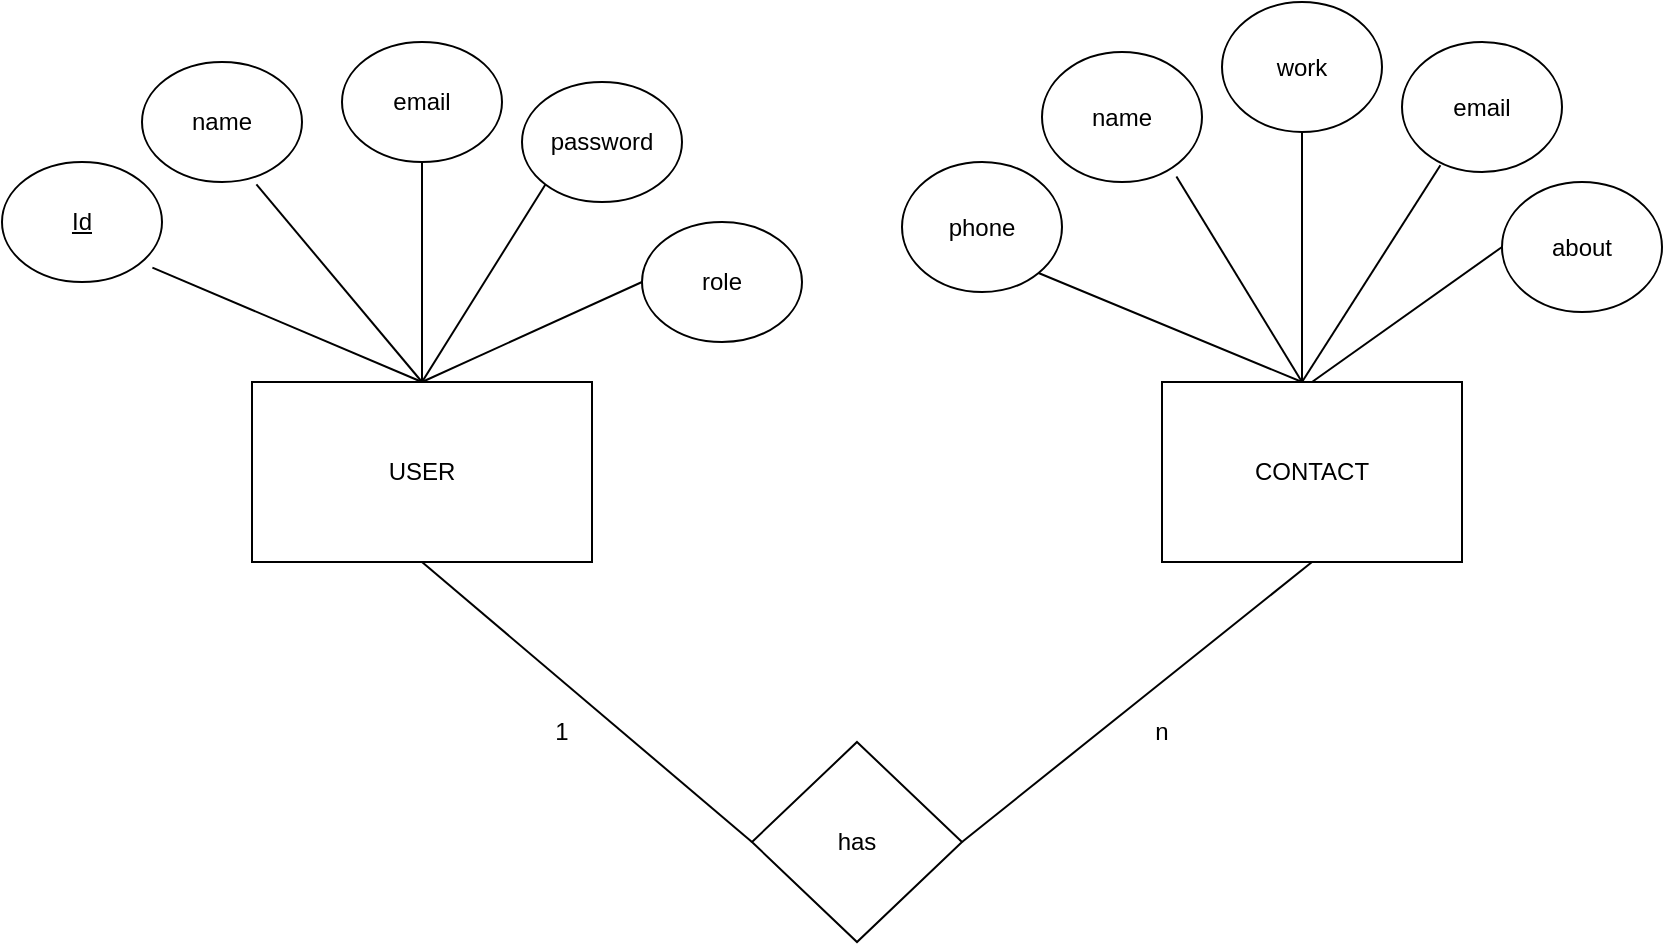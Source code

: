 <mxfile version="21.0.6" type="device"><diagram name="Page-1" id="vY_CAFswLbzIgKkCLfng"><mxGraphModel dx="1050" dy="562" grid="1" gridSize="10" guides="1" tooltips="1" connect="1" arrows="1" fold="1" page="1" pageScale="1" pageWidth="850" pageHeight="1100" math="0" shadow="0"><root><mxCell id="0"/><mxCell id="1" parent="0"/><mxCell id="mY74sHzZKDKdFbJ7CExh-1" value="USER" style="rounded=0;whiteSpace=wrap;html=1;" vertex="1" parent="1"><mxGeometry x="135" y="310" width="170" height="90" as="geometry"/></mxCell><mxCell id="mY74sHzZKDKdFbJ7CExh-2" value="CONTACT" style="rounded=0;whiteSpace=wrap;html=1;" vertex="1" parent="1"><mxGeometry x="590" y="310" width="150" height="90" as="geometry"/></mxCell><mxCell id="mY74sHzZKDKdFbJ7CExh-3" value="&lt;u&gt;Id&lt;/u&gt;" style="ellipse;whiteSpace=wrap;html=1;" vertex="1" parent="1"><mxGeometry x="10" y="200" width="80" height="60" as="geometry"/></mxCell><mxCell id="mY74sHzZKDKdFbJ7CExh-5" value="name" style="ellipse;whiteSpace=wrap;html=1;" vertex="1" parent="1"><mxGeometry x="80" y="150" width="80" height="60" as="geometry"/></mxCell><mxCell id="mY74sHzZKDKdFbJ7CExh-6" value="email" style="ellipse;whiteSpace=wrap;html=1;" vertex="1" parent="1"><mxGeometry x="180" y="140" width="80" height="60" as="geometry"/></mxCell><mxCell id="mY74sHzZKDKdFbJ7CExh-7" value="password" style="ellipse;whiteSpace=wrap;html=1;" vertex="1" parent="1"><mxGeometry x="270" y="160" width="80" height="60" as="geometry"/></mxCell><mxCell id="mY74sHzZKDKdFbJ7CExh-8" value="role" style="ellipse;whiteSpace=wrap;html=1;" vertex="1" parent="1"><mxGeometry x="330" y="230" width="80" height="60" as="geometry"/></mxCell><mxCell id="mY74sHzZKDKdFbJ7CExh-10" value="" style="endArrow=none;html=1;rounded=0;exitX=0.5;exitY=0;exitDx=0;exitDy=0;entryX=0.94;entryY=0.88;entryDx=0;entryDy=0;entryPerimeter=0;" edge="1" parent="1" source="mY74sHzZKDKdFbJ7CExh-1" target="mY74sHzZKDKdFbJ7CExh-3"><mxGeometry width="50" height="50" relative="1" as="geometry"><mxPoint x="400" y="320" as="sourcePoint"/><mxPoint x="450" y="270" as="targetPoint"/></mxGeometry></mxCell><mxCell id="mY74sHzZKDKdFbJ7CExh-11" value="" style="endArrow=none;html=1;rounded=0;entryX=0.715;entryY=1.02;entryDx=0;entryDy=0;entryPerimeter=0;" edge="1" parent="1" target="mY74sHzZKDKdFbJ7CExh-5"><mxGeometry width="50" height="50" relative="1" as="geometry"><mxPoint x="220" y="310" as="sourcePoint"/><mxPoint x="95" y="263" as="targetPoint"/></mxGeometry></mxCell><mxCell id="mY74sHzZKDKdFbJ7CExh-12" value="" style="endArrow=none;html=1;rounded=0;entryX=0.5;entryY=1;entryDx=0;entryDy=0;" edge="1" parent="1" target="mY74sHzZKDKdFbJ7CExh-6"><mxGeometry width="50" height="50" relative="1" as="geometry"><mxPoint x="220" y="310" as="sourcePoint"/><mxPoint x="147" y="221" as="targetPoint"/></mxGeometry></mxCell><mxCell id="mY74sHzZKDKdFbJ7CExh-13" value="" style="endArrow=none;html=1;rounded=0;entryX=0;entryY=1;entryDx=0;entryDy=0;exitX=0.5;exitY=0;exitDx=0;exitDy=0;" edge="1" parent="1" source="mY74sHzZKDKdFbJ7CExh-1" target="mY74sHzZKDKdFbJ7CExh-7"><mxGeometry width="50" height="50" relative="1" as="geometry"><mxPoint x="230" y="320" as="sourcePoint"/><mxPoint x="230" y="210" as="targetPoint"/></mxGeometry></mxCell><mxCell id="mY74sHzZKDKdFbJ7CExh-14" value="" style="endArrow=none;html=1;rounded=0;entryX=0;entryY=0.5;entryDx=0;entryDy=0;exitX=0.5;exitY=0;exitDx=0;exitDy=0;" edge="1" parent="1" source="mY74sHzZKDKdFbJ7CExh-1" target="mY74sHzZKDKdFbJ7CExh-8"><mxGeometry width="50" height="50" relative="1" as="geometry"><mxPoint x="230" y="320" as="sourcePoint"/><mxPoint x="292" y="221" as="targetPoint"/></mxGeometry></mxCell><mxCell id="mY74sHzZKDKdFbJ7CExh-15" value="phone" style="ellipse;whiteSpace=wrap;html=1;" vertex="1" parent="1"><mxGeometry x="460" y="200" width="80" height="65" as="geometry"/></mxCell><mxCell id="mY74sHzZKDKdFbJ7CExh-16" value="name" style="ellipse;whiteSpace=wrap;html=1;" vertex="1" parent="1"><mxGeometry x="530" y="145" width="80" height="65" as="geometry"/></mxCell><mxCell id="mY74sHzZKDKdFbJ7CExh-17" value="work" style="ellipse;whiteSpace=wrap;html=1;" vertex="1" parent="1"><mxGeometry x="620" y="120" width="80" height="65" as="geometry"/></mxCell><mxCell id="mY74sHzZKDKdFbJ7CExh-18" value="email" style="ellipse;whiteSpace=wrap;html=1;" vertex="1" parent="1"><mxGeometry x="710" y="140" width="80" height="65" as="geometry"/></mxCell><mxCell id="mY74sHzZKDKdFbJ7CExh-19" value="about" style="ellipse;whiteSpace=wrap;html=1;" vertex="1" parent="1"><mxGeometry x="760" y="210" width="80" height="65" as="geometry"/></mxCell><mxCell id="mY74sHzZKDKdFbJ7CExh-20" value="" style="endArrow=none;html=1;rounded=0;entryX=0.5;entryY=0;entryDx=0;entryDy=0;exitX=1;exitY=1;exitDx=0;exitDy=0;" edge="1" parent="1" source="mY74sHzZKDKdFbJ7CExh-15" target="mY74sHzZKDKdFbJ7CExh-2"><mxGeometry width="50" height="50" relative="1" as="geometry"><mxPoint x="400" y="320" as="sourcePoint"/><mxPoint x="450" y="270" as="targetPoint"/><Array as="points"><mxPoint x="660" y="310"/></Array></mxGeometry></mxCell><mxCell id="mY74sHzZKDKdFbJ7CExh-21" value="" style="endArrow=none;html=1;rounded=0;exitX=0.84;exitY=0.957;exitDx=0;exitDy=0;exitPerimeter=0;" edge="1" parent="1" source="mY74sHzZKDKdFbJ7CExh-16"><mxGeometry width="50" height="50" relative="1" as="geometry"><mxPoint x="539" y="265" as="sourcePoint"/><mxPoint x="660" y="310" as="targetPoint"/></mxGeometry></mxCell><mxCell id="mY74sHzZKDKdFbJ7CExh-22" value="" style="endArrow=none;html=1;rounded=0;exitX=0.5;exitY=1;exitDx=0;exitDy=0;" edge="1" parent="1" source="mY74sHzZKDKdFbJ7CExh-17"><mxGeometry width="50" height="50" relative="1" as="geometry"><mxPoint x="607" y="217" as="sourcePoint"/><mxPoint x="660" y="310" as="targetPoint"/></mxGeometry></mxCell><mxCell id="mY74sHzZKDKdFbJ7CExh-23" value="" style="endArrow=none;html=1;rounded=0;exitX=0.24;exitY=0.948;exitDx=0;exitDy=0;exitPerimeter=0;" edge="1" parent="1" source="mY74sHzZKDKdFbJ7CExh-18"><mxGeometry width="50" height="50" relative="1" as="geometry"><mxPoint x="670" y="195" as="sourcePoint"/><mxPoint x="660" y="310" as="targetPoint"/></mxGeometry></mxCell><mxCell id="mY74sHzZKDKdFbJ7CExh-24" value="" style="endArrow=none;html=1;rounded=0;exitX=0;exitY=0.5;exitDx=0;exitDy=0;entryX=0.5;entryY=0;entryDx=0;entryDy=0;" edge="1" parent="1" source="mY74sHzZKDKdFbJ7CExh-19" target="mY74sHzZKDKdFbJ7CExh-2"><mxGeometry width="50" height="50" relative="1" as="geometry"><mxPoint x="739" y="212" as="sourcePoint"/><mxPoint x="660" y="280" as="targetPoint"/></mxGeometry></mxCell><mxCell id="mY74sHzZKDKdFbJ7CExh-25" value="has" style="rhombus;whiteSpace=wrap;html=1;" vertex="1" parent="1"><mxGeometry x="385" y="490" width="105" height="100" as="geometry"/></mxCell><mxCell id="mY74sHzZKDKdFbJ7CExh-26" value="" style="endArrow=none;html=1;rounded=0;entryX=0.5;entryY=1;entryDx=0;entryDy=0;exitX=0;exitY=0.5;exitDx=0;exitDy=0;" edge="1" parent="1" source="mY74sHzZKDKdFbJ7CExh-25" target="mY74sHzZKDKdFbJ7CExh-1"><mxGeometry width="50" height="50" relative="1" as="geometry"><mxPoint x="400" y="470" as="sourcePoint"/><mxPoint x="450" y="420" as="targetPoint"/></mxGeometry></mxCell><mxCell id="mY74sHzZKDKdFbJ7CExh-27" value="" style="endArrow=none;html=1;rounded=0;entryX=0.5;entryY=1;entryDx=0;entryDy=0;exitX=1;exitY=0.5;exitDx=0;exitDy=0;" edge="1" parent="1" source="mY74sHzZKDKdFbJ7CExh-25" target="mY74sHzZKDKdFbJ7CExh-2"><mxGeometry width="50" height="50" relative="1" as="geometry"><mxPoint x="395" y="550" as="sourcePoint"/><mxPoint x="230" y="410" as="targetPoint"/></mxGeometry></mxCell><mxCell id="mY74sHzZKDKdFbJ7CExh-28" value="1" style="text;html=1;strokeColor=none;fillColor=none;align=center;verticalAlign=middle;whiteSpace=wrap;rounded=0;" vertex="1" parent="1"><mxGeometry x="260" y="470" width="60" height="30" as="geometry"/></mxCell><mxCell id="mY74sHzZKDKdFbJ7CExh-29" value="n" style="text;html=1;strokeColor=none;fillColor=none;align=center;verticalAlign=middle;whiteSpace=wrap;rounded=0;" vertex="1" parent="1"><mxGeometry x="560" y="470" width="60" height="30" as="geometry"/></mxCell></root></mxGraphModel></diagram></mxfile>